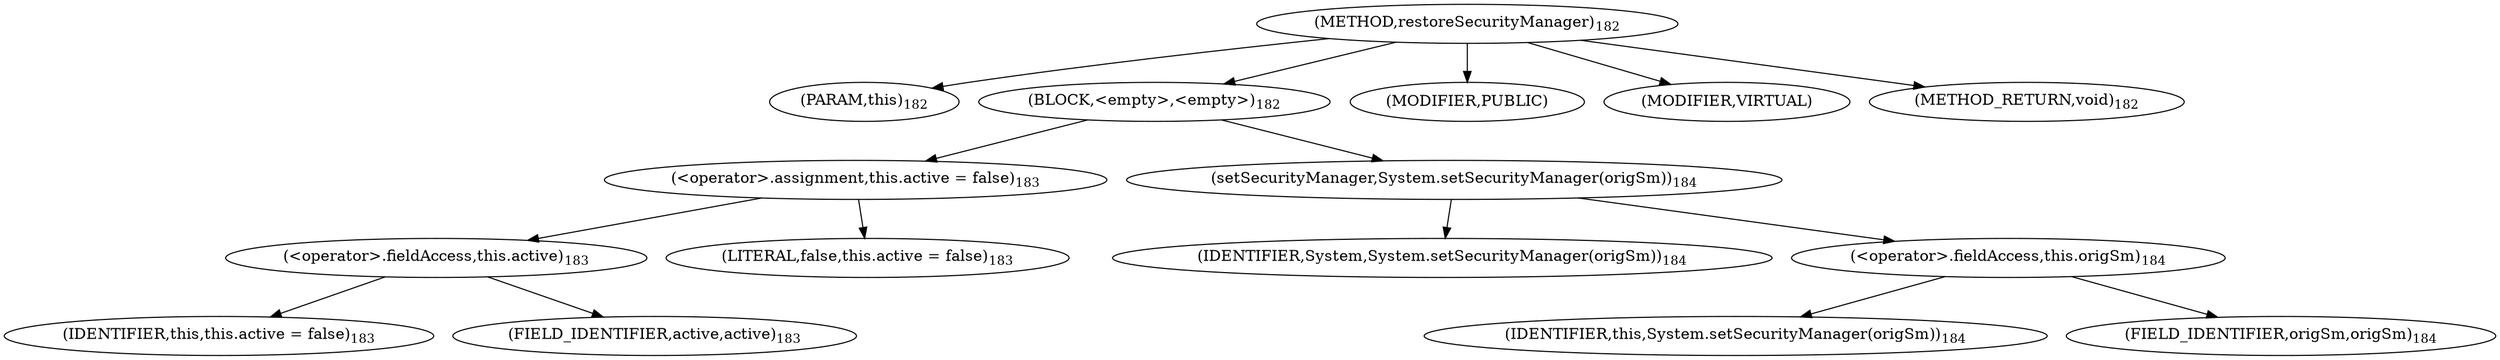 digraph "restoreSecurityManager" {  
"648" [label = <(METHOD,restoreSecurityManager)<SUB>182</SUB>> ]
"649" [label = <(PARAM,this)<SUB>182</SUB>> ]
"650" [label = <(BLOCK,&lt;empty&gt;,&lt;empty&gt;)<SUB>182</SUB>> ]
"651" [label = <(&lt;operator&gt;.assignment,this.active = false)<SUB>183</SUB>> ]
"652" [label = <(&lt;operator&gt;.fieldAccess,this.active)<SUB>183</SUB>> ]
"653" [label = <(IDENTIFIER,this,this.active = false)<SUB>183</SUB>> ]
"654" [label = <(FIELD_IDENTIFIER,active,active)<SUB>183</SUB>> ]
"655" [label = <(LITERAL,false,this.active = false)<SUB>183</SUB>> ]
"656" [label = <(setSecurityManager,System.setSecurityManager(origSm))<SUB>184</SUB>> ]
"657" [label = <(IDENTIFIER,System,System.setSecurityManager(origSm))<SUB>184</SUB>> ]
"658" [label = <(&lt;operator&gt;.fieldAccess,this.origSm)<SUB>184</SUB>> ]
"659" [label = <(IDENTIFIER,this,System.setSecurityManager(origSm))<SUB>184</SUB>> ]
"660" [label = <(FIELD_IDENTIFIER,origSm,origSm)<SUB>184</SUB>> ]
"661" [label = <(MODIFIER,PUBLIC)> ]
"662" [label = <(MODIFIER,VIRTUAL)> ]
"663" [label = <(METHOD_RETURN,void)<SUB>182</SUB>> ]
  "648" -> "649" 
  "648" -> "650" 
  "648" -> "661" 
  "648" -> "662" 
  "648" -> "663" 
  "650" -> "651" 
  "650" -> "656" 
  "651" -> "652" 
  "651" -> "655" 
  "652" -> "653" 
  "652" -> "654" 
  "656" -> "657" 
  "656" -> "658" 
  "658" -> "659" 
  "658" -> "660" 
}

